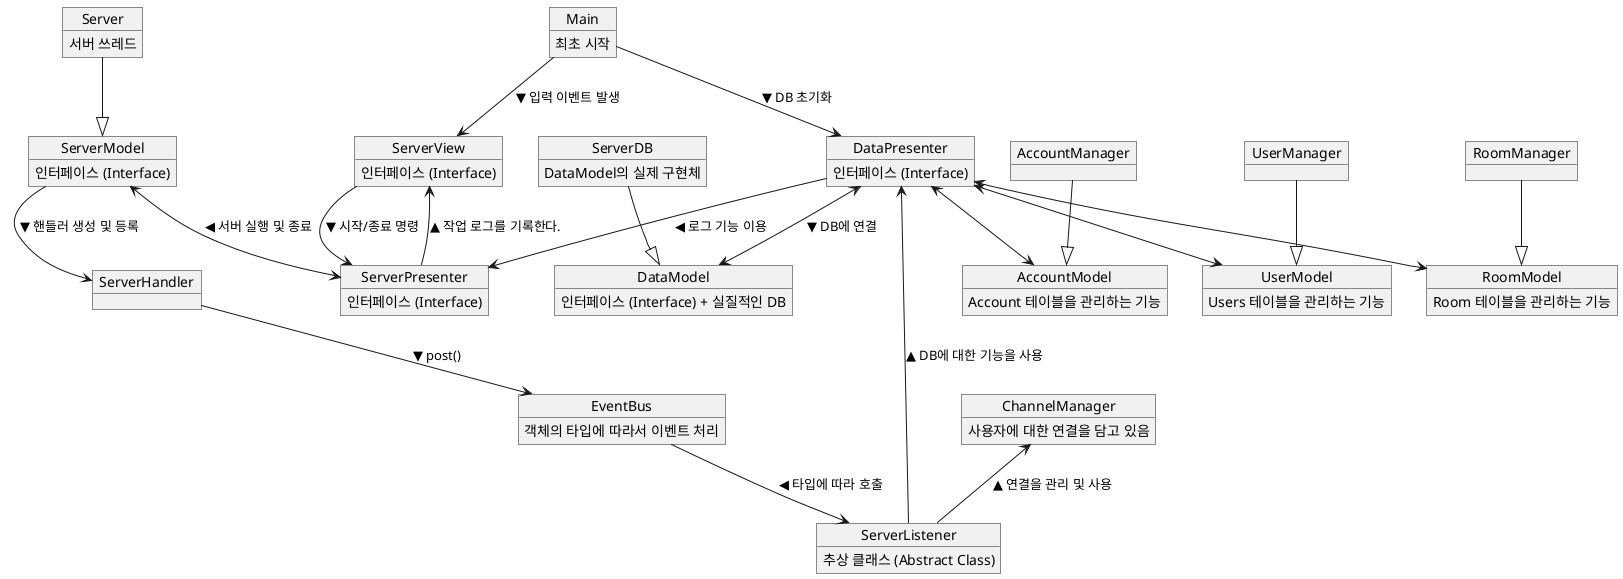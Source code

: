 @startuml

object Main
object ServerPresenter
object ServerModel
object ServerView
object Server
object ServerHandler
object EventBus
object ServerListener

object DataPresenter
object DataModel
object ChannelManager

object RoomModel
object AccountModel
object UserModel

object RoomManager
object AccountManager
object UserManager
object ServerDB


ServerDB : DataModel의 실제 구현체
RoomModel : Room 테이블을 관리하는 기능
AccountModel : Account 테이블을 관리하는 기능
UserModel : Users 테이블을 관리하는 기능

Main : 최초 시작
EventBus : 객체의 타입에 따라서 이벤트 처리
ServerPresenter : 인터페이스 (Interface)
ServerView : 인터페이스 (Interface)
ServerModel : 인터페이스 (Interface)
DataPresenter : 인터페이스 (Interface)
DataModel : 인터페이스 (Interface) + 실질적인 DB
ServerListener : 추상 클래스 (Abstract Class)
Server : 서버 쓰레드
ChannelManager : 사용자에 대한 연결을 담고 있음


Server --|> ServerModel

Main --> ServerView : ▼ 입력 이벤트 발생
Main --> DataPresenter : ▼ DB 초기화

ServerView <-- ServerPresenter : ▲ 작업 로그를 기록한다.
ServerView --> ServerPresenter : ▼ 시작/종료 명령
ServerModel <--> ServerPresenter : ◀ 서버 실행 및 종료
ServerModel --> ServerHandler : ▼ 핸들러 생성 및 등록


DataPresenter <--> DataModel : ▼ DB에 연결
DataPresenter <--> RoomModel
DataPresenter <--> AccountModel
DataPresenter <--> UserModel
DataPresenter --> ServerPresenter : ◀ 로그 기능 이용

ServerDB --|> DataModel
RoomManager --|> RoomModel
AccountManager --|> AccountModel
UserManager --|> UserModel

ServerHandler --> EventBus : ▼ post()
EventBus --> ServerListener : ◀ 타입에 따라 호출
DataPresenter <-- ServerListener : ▲ DB에 대한 기능을 사용
ChannelManager <-- ServerListener : ▲ 연결을 관리 및 사용
@enduml
